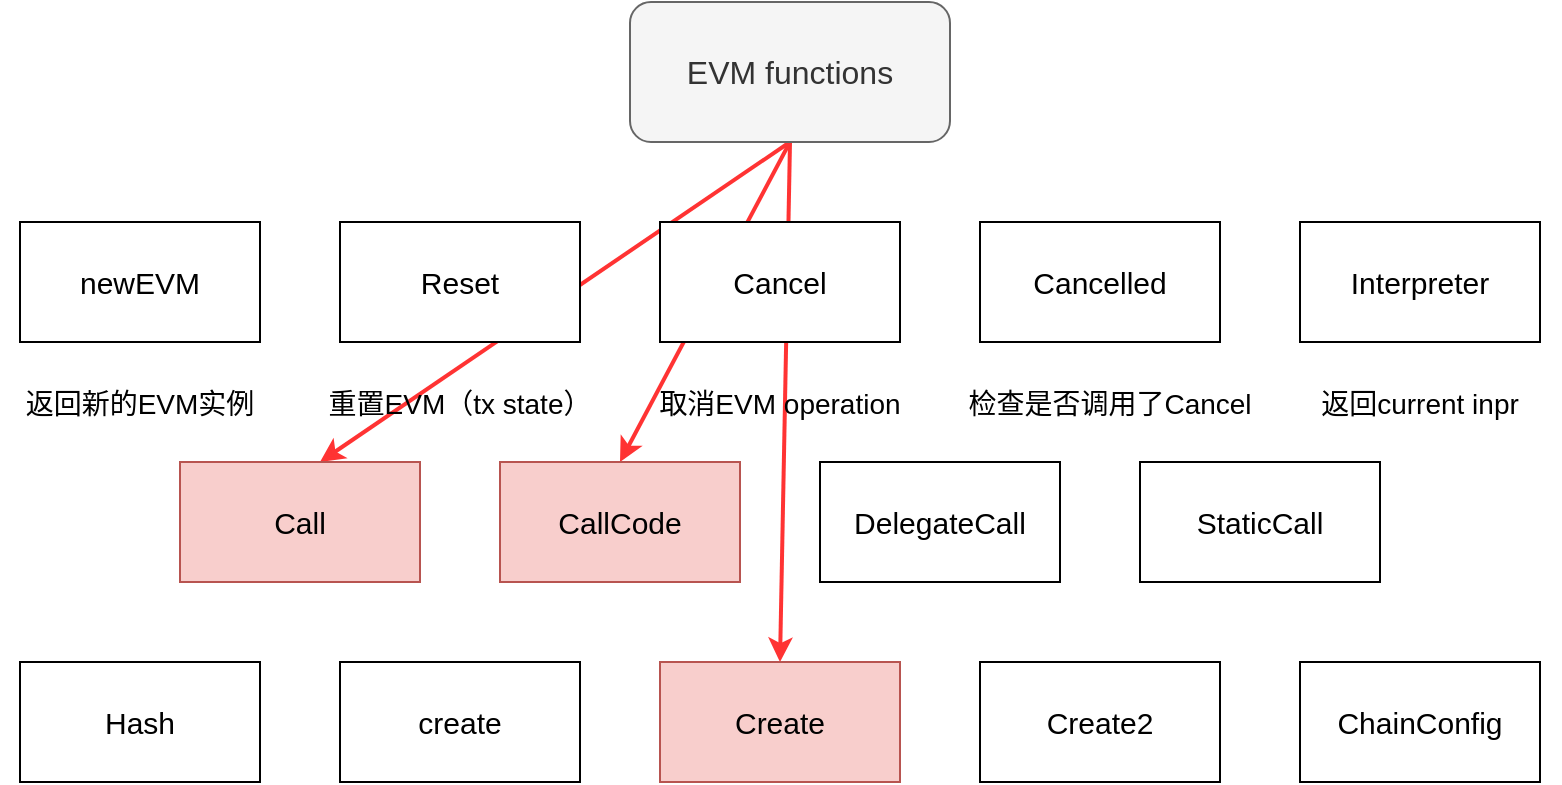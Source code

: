 <mxfile version="20.1.1" type="github">
  <diagram id="WxgXBQcLklFDCOjYK0XV" name="Page-1">
    <mxGraphModel dx="1018" dy="659" grid="1" gridSize="10" guides="1" tooltips="1" connect="1" arrows="1" fold="1" page="1" pageScale="1" pageWidth="850" pageHeight="1100" math="0" shadow="0">
      <root>
        <mxCell id="0" />
        <mxCell id="1" parent="0" />
        <mxCell id="mX2BKZYQovcyClGG3Muu-25" value="" style="endArrow=classic;html=1;rounded=0;fontSize=14;strokeWidth=2;strokeColor=#FF3333;exitX=0.5;exitY=1;exitDx=0;exitDy=0;entryX=0.5;entryY=0;entryDx=0;entryDy=0;" edge="1" parent="1" source="mX2BKZYQovcyClGG3Muu-1" target="mX2BKZYQovcyClGG3Muu-20">
          <mxGeometry width="50" height="50" relative="1" as="geometry">
            <mxPoint x="435" y="150" as="sourcePoint" />
            <mxPoint x="350" y="310" as="targetPoint" />
          </mxGeometry>
        </mxCell>
        <mxCell id="mX2BKZYQovcyClGG3Muu-24" value="" style="endArrow=classic;html=1;rounded=0;fontSize=14;strokeWidth=2;strokeColor=#FF3333;exitX=0.5;exitY=1;exitDx=0;exitDy=0;entryX=0.5;entryY=0;entryDx=0;entryDy=0;" edge="1" parent="1" source="mX2BKZYQovcyClGG3Muu-1" target="mX2BKZYQovcyClGG3Muu-15">
          <mxGeometry width="50" height="50" relative="1" as="geometry">
            <mxPoint x="435" y="150" as="sourcePoint" />
            <mxPoint x="200" y="310" as="targetPoint" />
          </mxGeometry>
        </mxCell>
        <mxCell id="mX2BKZYQovcyClGG3Muu-23" value="" style="endArrow=classic;html=1;rounded=0;fontSize=14;strokeWidth=2;strokeColor=#FF3333;exitX=0.5;exitY=1;exitDx=0;exitDy=0;entryX=0;entryY=1;entryDx=0;entryDy=0;" edge="1" parent="1" source="mX2BKZYQovcyClGG3Muu-1" target="mX2BKZYQovcyClGG3Muu-10">
          <mxGeometry width="50" height="50" relative="1" as="geometry">
            <mxPoint x="400" y="340" as="sourcePoint" />
            <mxPoint x="450" y="290" as="targetPoint" />
          </mxGeometry>
        </mxCell>
        <mxCell id="mX2BKZYQovcyClGG3Muu-1" value="&lt;font style=&quot;font-size: 16px;&quot;&gt;EVM functions&lt;/font&gt;" style="rounded=1;whiteSpace=wrap;html=1;fillColor=#f5f5f5;strokeColor=#666666;fontColor=#333333;" vertex="1" parent="1">
          <mxGeometry x="345" y="70" width="160" height="70" as="geometry" />
        </mxCell>
        <mxCell id="mX2BKZYQovcyClGG3Muu-3" value="&lt;font style=&quot;font-size: 15px;&quot;&gt;newEVM&lt;/font&gt;" style="rounded=0;whiteSpace=wrap;html=1;fontSize=16;" vertex="1" parent="1">
          <mxGeometry x="40" y="180" width="120" height="60" as="geometry" />
        </mxCell>
        <mxCell id="mX2BKZYQovcyClGG3Muu-5" value="&lt;font style=&quot;font-size: 15px;&quot;&gt;Reset&lt;br&gt;&lt;/font&gt;" style="rounded=0;whiteSpace=wrap;html=1;fontSize=16;" vertex="1" parent="1">
          <mxGeometry x="200" y="180" width="120" height="60" as="geometry" />
        </mxCell>
        <mxCell id="mX2BKZYQovcyClGG3Muu-6" value="&lt;font style=&quot;font-size: 15px;&quot;&gt;Cancel&lt;br&gt;&lt;/font&gt;" style="rounded=0;whiteSpace=wrap;html=1;fontSize=16;" vertex="1" parent="1">
          <mxGeometry x="360" y="180" width="120" height="60" as="geometry" />
        </mxCell>
        <mxCell id="mX2BKZYQovcyClGG3Muu-7" value="&lt;font style=&quot;font-size: 15px;&quot;&gt;Cancelled&lt;br&gt;&lt;/font&gt;" style="rounded=0;whiteSpace=wrap;html=1;fontSize=16;" vertex="1" parent="1">
          <mxGeometry x="520" y="180" width="120" height="60" as="geometry" />
        </mxCell>
        <mxCell id="mX2BKZYQovcyClGG3Muu-8" value="&lt;font style=&quot;font-size: 15px;&quot;&gt;Interpreter&lt;br&gt;&lt;/font&gt;" style="rounded=0;whiteSpace=wrap;html=1;fontSize=16;" vertex="1" parent="1">
          <mxGeometry x="680" y="180" width="120" height="60" as="geometry" />
        </mxCell>
        <mxCell id="mX2BKZYQovcyClGG3Muu-9" value="&lt;font style=&quot;font-size: 14px;&quot;&gt;返回新的EVM实例&lt;/font&gt;" style="text;html=1;strokeColor=none;fillColor=none;align=center;verticalAlign=middle;whiteSpace=wrap;rounded=0;fontSize=15;" vertex="1" parent="1">
          <mxGeometry x="30" y="240" width="140" height="60" as="geometry" />
        </mxCell>
        <mxCell id="mX2BKZYQovcyClGG3Muu-10" value="&lt;font style=&quot;font-size: 14px;&quot;&gt;重置EVM（tx state）&lt;/font&gt;" style="text;html=1;strokeColor=none;fillColor=none;align=center;verticalAlign=middle;whiteSpace=wrap;rounded=0;fontSize=15;" vertex="1" parent="1">
          <mxGeometry x="190" y="240" width="140" height="60" as="geometry" />
        </mxCell>
        <mxCell id="mX2BKZYQovcyClGG3Muu-11" value="&lt;font style=&quot;font-size: 14px;&quot;&gt;取消EVM operation&lt;/font&gt;" style="text;html=1;strokeColor=none;fillColor=none;align=center;verticalAlign=middle;whiteSpace=wrap;rounded=0;fontSize=15;" vertex="1" parent="1">
          <mxGeometry x="350" y="240" width="140" height="60" as="geometry" />
        </mxCell>
        <mxCell id="mX2BKZYQovcyClGG3Muu-12" value="&lt;font style=&quot;font-size: 14px;&quot;&gt;检查是否调用了Cancel&lt;/font&gt;" style="text;html=1;strokeColor=none;fillColor=none;align=center;verticalAlign=middle;whiteSpace=wrap;rounded=0;fontSize=15;" vertex="1" parent="1">
          <mxGeometry x="505" y="245" width="160" height="50" as="geometry" />
        </mxCell>
        <mxCell id="mX2BKZYQovcyClGG3Muu-13" value="&lt;font style=&quot;font-size: 14px;&quot;&gt;返回current inpr&lt;/font&gt;" style="text;html=1;strokeColor=none;fillColor=none;align=center;verticalAlign=middle;whiteSpace=wrap;rounded=0;fontSize=15;" vertex="1" parent="1">
          <mxGeometry x="670" y="240" width="140" height="60" as="geometry" />
        </mxCell>
        <mxCell id="mX2BKZYQovcyClGG3Muu-14" value="&lt;font style=&quot;font-size: 15px;&quot;&gt;Call&lt;/font&gt;" style="rounded=0;whiteSpace=wrap;html=1;fontSize=16;fillColor=#f8cecc;strokeColor=#b85450;" vertex="1" parent="1">
          <mxGeometry x="120" y="300" width="120" height="60" as="geometry" />
        </mxCell>
        <mxCell id="mX2BKZYQovcyClGG3Muu-15" value="&lt;span style=&quot;font-size: 15px;&quot;&gt;CallCode&lt;/span&gt;" style="rounded=0;whiteSpace=wrap;html=1;fontSize=16;fillColor=#f8cecc;strokeColor=#b85450;" vertex="1" parent="1">
          <mxGeometry x="280" y="300" width="120" height="60" as="geometry" />
        </mxCell>
        <mxCell id="mX2BKZYQovcyClGG3Muu-16" value="&lt;span style=&quot;font-size: 15px;&quot;&gt;DelegateCall&lt;/span&gt;" style="rounded=0;whiteSpace=wrap;html=1;fontSize=16;" vertex="1" parent="1">
          <mxGeometry x="440" y="300" width="120" height="60" as="geometry" />
        </mxCell>
        <mxCell id="mX2BKZYQovcyClGG3Muu-17" value="&lt;span style=&quot;font-size: 15px;&quot;&gt;StaticCall&lt;/span&gt;" style="rounded=0;whiteSpace=wrap;html=1;fontSize=16;" vertex="1" parent="1">
          <mxGeometry x="600" y="300" width="120" height="60" as="geometry" />
        </mxCell>
        <mxCell id="mX2BKZYQovcyClGG3Muu-18" value="&lt;font style=&quot;font-size: 15px;&quot;&gt;Hash&lt;/font&gt;" style="rounded=0;whiteSpace=wrap;html=1;fontSize=16;" vertex="1" parent="1">
          <mxGeometry x="40" y="400" width="120" height="60" as="geometry" />
        </mxCell>
        <mxCell id="mX2BKZYQovcyClGG3Muu-19" value="&lt;span style=&quot;font-size: 15px;&quot;&gt;create&lt;/span&gt;" style="rounded=0;whiteSpace=wrap;html=1;fontSize=16;" vertex="1" parent="1">
          <mxGeometry x="200" y="400" width="120" height="60" as="geometry" />
        </mxCell>
        <mxCell id="mX2BKZYQovcyClGG3Muu-20" value="&lt;span style=&quot;font-size: 15px;&quot;&gt;Create&lt;/span&gt;" style="rounded=0;whiteSpace=wrap;html=1;fontSize=16;fillColor=#f8cecc;strokeColor=#b85450;" vertex="1" parent="1">
          <mxGeometry x="360" y="400" width="120" height="60" as="geometry" />
        </mxCell>
        <mxCell id="mX2BKZYQovcyClGG3Muu-21" value="&lt;span style=&quot;font-size: 15px;&quot;&gt;Create2&lt;/span&gt;" style="rounded=0;whiteSpace=wrap;html=1;fontSize=16;" vertex="1" parent="1">
          <mxGeometry x="520" y="400" width="120" height="60" as="geometry" />
        </mxCell>
        <mxCell id="mX2BKZYQovcyClGG3Muu-22" value="&lt;span style=&quot;font-size: 15px;&quot;&gt;ChainConfig&lt;/span&gt;" style="rounded=0;whiteSpace=wrap;html=1;fontSize=16;" vertex="1" parent="1">
          <mxGeometry x="680" y="400" width="120" height="60" as="geometry" />
        </mxCell>
      </root>
    </mxGraphModel>
  </diagram>
</mxfile>
